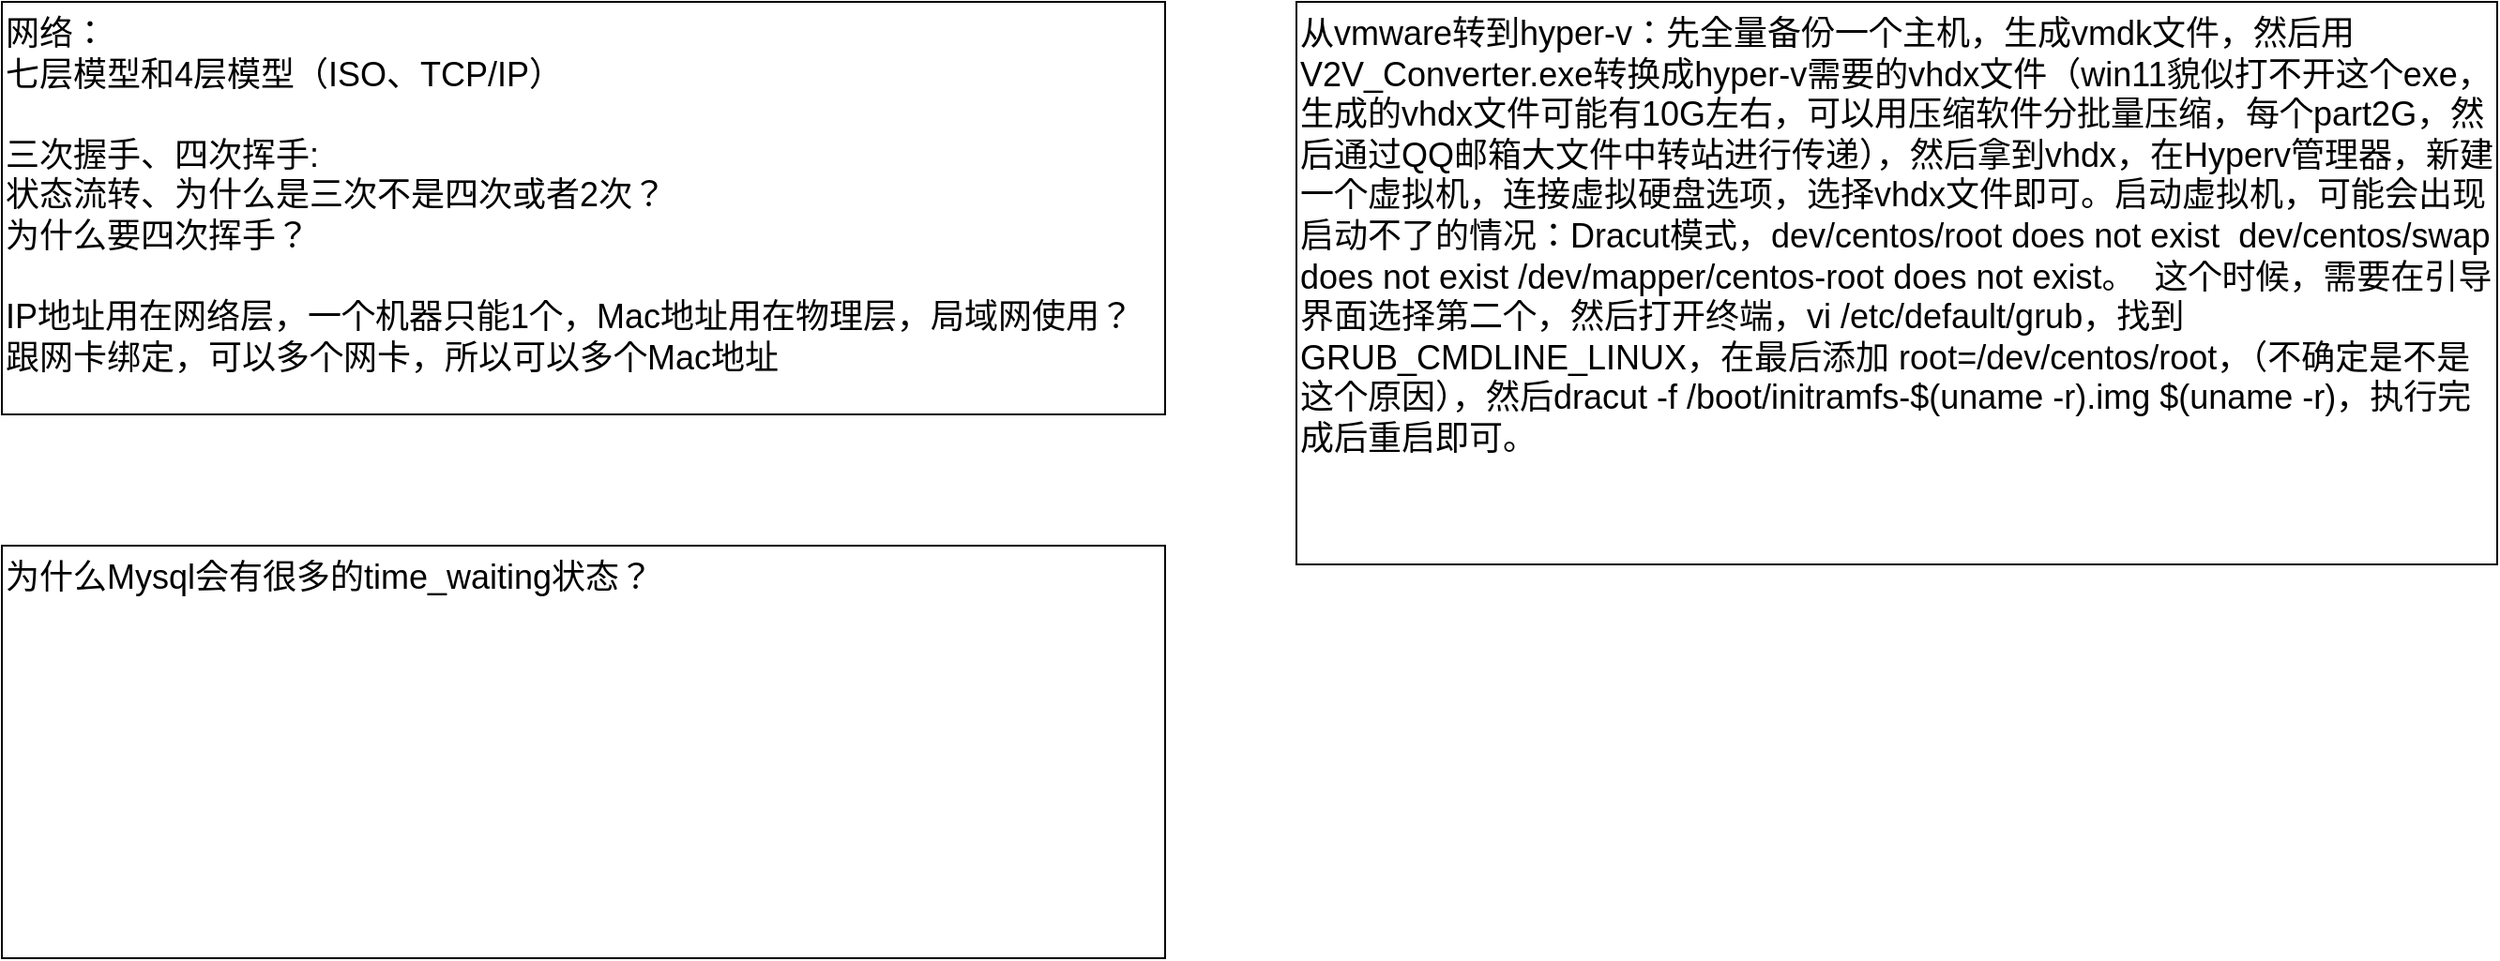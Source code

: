 <mxfile version="22.1.11" type="github">
  <diagram name="第 1 页" id="dfQ2K8U6RCrprToEWXjN">
    <mxGraphModel dx="1434" dy="746" grid="1" gridSize="10" guides="1" tooltips="1" connect="1" arrows="1" fold="1" page="1" pageScale="1" pageWidth="827" pageHeight="1169" math="0" shadow="0">
      <root>
        <mxCell id="0" />
        <mxCell id="1" parent="0" />
        <mxCell id="kspal44cpr0UDIiF-O2j-1" value="网络：&lt;br&gt;七层模型和4层模型（ISO、TCP/IP）&lt;br&gt;&lt;br&gt;三次握手、四次挥手:&lt;br&gt;状态流转、为什么是三次不是四次或者2次？&lt;br&gt;为什么要四次挥手？&lt;br&gt;&lt;br&gt;IP地址用在网络层，一个机器只能1个，Mac地址用在物理层，局域网使用？跟网卡绑定，可以多个网卡，所以可以多个Mac地址" style="rounded=0;whiteSpace=wrap;html=1;verticalAlign=top;align=left;fontSize=18;" parent="1" vertex="1">
          <mxGeometry x="90" y="230" width="620" height="220" as="geometry" />
        </mxCell>
        <mxCell id="Q0x3BzN4bDTh5bxxYxOY-1" value="为什么Mysql会有很多的time_waiting状态？" style="rounded=0;whiteSpace=wrap;html=1;verticalAlign=top;align=left;fontSize=18;" vertex="1" parent="1">
          <mxGeometry x="90" y="520" width="620" height="220" as="geometry" />
        </mxCell>
        <mxCell id="Q0x3BzN4bDTh5bxxYxOY-2" value="从vmware转到hyper-v：先全量备份一个主机，生成vmdk文件，然后用V2V_Converter.exe转换成hyper-v需要的vhdx文件（win11貌似打不开这个exe，生成的vhdx文件可能有10G左右，可以用压缩软件分批量压缩，每个part2G，然后通过QQ邮箱大文件中转站进行传递），然后拿到vhdx，在Hyperv管理器，新建一个虚拟机，连接虚拟硬盘选项，选择vhdx文件即可。启动虚拟机，可能会出现启动不了的情况：Dracut模式，dev/centos/root does not exist&amp;nbsp; dev/centos/swap does not exist /dev/mapper/centos-root does not exist。&amp;nbsp; 这个时候，需要在引导界面选择第二个，然后打开终端，vi /etc/default/grub，找到GRUB_CMDLINE_LINUX，在最后添加 root=/dev/centos/root，（不确定是不是这个原因），然后dracut -f /boot/initramfs-$(uname -r).img $(uname -r)，执行完成后重启即可。" style="rounded=0;whiteSpace=wrap;html=1;verticalAlign=top;align=left;fontSize=18;" vertex="1" parent="1">
          <mxGeometry x="780" y="230" width="640" height="300" as="geometry" />
        </mxCell>
      </root>
    </mxGraphModel>
  </diagram>
</mxfile>
